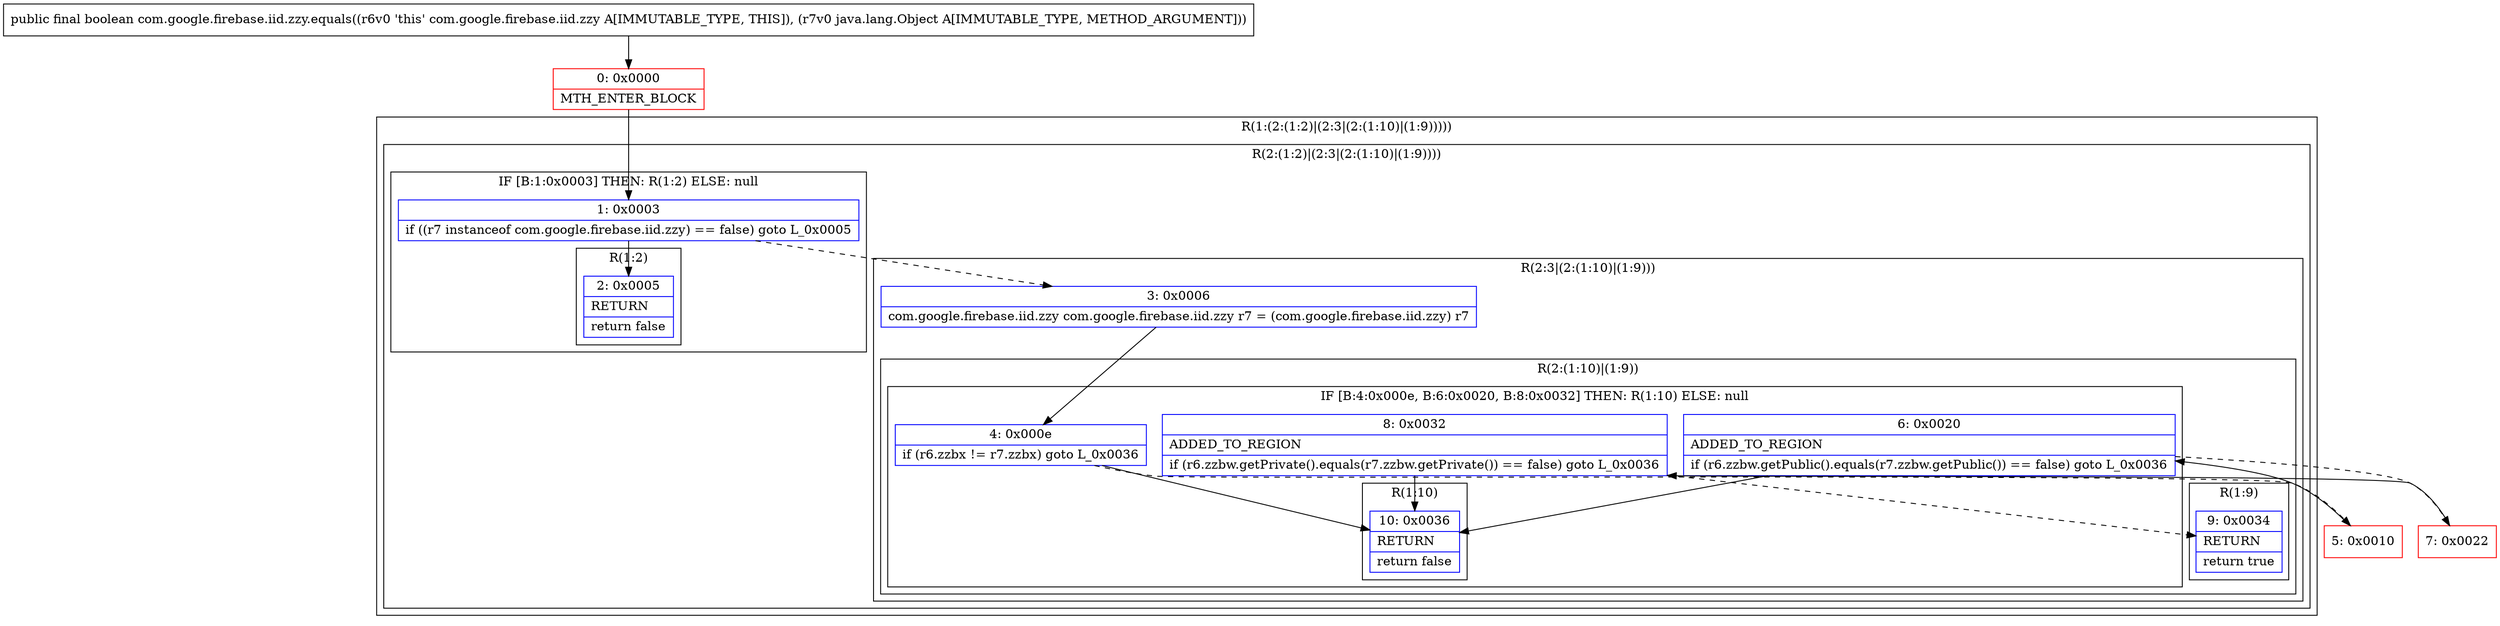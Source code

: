 digraph "CFG forcom.google.firebase.iid.zzy.equals(Ljava\/lang\/Object;)Z" {
subgraph cluster_Region_389091551 {
label = "R(1:(2:(1:2)|(2:3|(2:(1:10)|(1:9)))))";
node [shape=record,color=blue];
subgraph cluster_Region_472748635 {
label = "R(2:(1:2)|(2:3|(2:(1:10)|(1:9))))";
node [shape=record,color=blue];
subgraph cluster_IfRegion_924787877 {
label = "IF [B:1:0x0003] THEN: R(1:2) ELSE: null";
node [shape=record,color=blue];
Node_1 [shape=record,label="{1\:\ 0x0003|if ((r7 instanceof com.google.firebase.iid.zzy) == false) goto L_0x0005\l}"];
subgraph cluster_Region_450344233 {
label = "R(1:2)";
node [shape=record,color=blue];
Node_2 [shape=record,label="{2\:\ 0x0005|RETURN\l|return false\l}"];
}
}
subgraph cluster_Region_21117717 {
label = "R(2:3|(2:(1:10)|(1:9)))";
node [shape=record,color=blue];
Node_3 [shape=record,label="{3\:\ 0x0006|com.google.firebase.iid.zzy com.google.firebase.iid.zzy r7 = (com.google.firebase.iid.zzy) r7\l}"];
subgraph cluster_Region_92272964 {
label = "R(2:(1:10)|(1:9))";
node [shape=record,color=blue];
subgraph cluster_IfRegion_1622593340 {
label = "IF [B:4:0x000e, B:6:0x0020, B:8:0x0032] THEN: R(1:10) ELSE: null";
node [shape=record,color=blue];
Node_4 [shape=record,label="{4\:\ 0x000e|if (r6.zzbx != r7.zzbx) goto L_0x0036\l}"];
Node_6 [shape=record,label="{6\:\ 0x0020|ADDED_TO_REGION\l|if (r6.zzbw.getPublic().equals(r7.zzbw.getPublic()) == false) goto L_0x0036\l}"];
Node_8 [shape=record,label="{8\:\ 0x0032|ADDED_TO_REGION\l|if (r6.zzbw.getPrivate().equals(r7.zzbw.getPrivate()) == false) goto L_0x0036\l}"];
subgraph cluster_Region_1966087418 {
label = "R(1:10)";
node [shape=record,color=blue];
Node_10 [shape=record,label="{10\:\ 0x0036|RETURN\l|return false\l}"];
}
}
subgraph cluster_Region_994321653 {
label = "R(1:9)";
node [shape=record,color=blue];
Node_9 [shape=record,label="{9\:\ 0x0034|RETURN\l|return true\l}"];
}
}
}
}
}
Node_0 [shape=record,color=red,label="{0\:\ 0x0000|MTH_ENTER_BLOCK\l}"];
Node_5 [shape=record,color=red,label="{5\:\ 0x0010}"];
Node_7 [shape=record,color=red,label="{7\:\ 0x0022}"];
MethodNode[shape=record,label="{public final boolean com.google.firebase.iid.zzy.equals((r6v0 'this' com.google.firebase.iid.zzy A[IMMUTABLE_TYPE, THIS]), (r7v0 java.lang.Object A[IMMUTABLE_TYPE, METHOD_ARGUMENT])) }"];
MethodNode -> Node_0;
Node_1 -> Node_2;
Node_1 -> Node_3[style=dashed];
Node_3 -> Node_4;
Node_4 -> Node_5[style=dashed];
Node_4 -> Node_10;
Node_6 -> Node_7[style=dashed];
Node_6 -> Node_10;
Node_8 -> Node_9[style=dashed];
Node_8 -> Node_10;
Node_0 -> Node_1;
Node_5 -> Node_6;
Node_7 -> Node_8;
}

